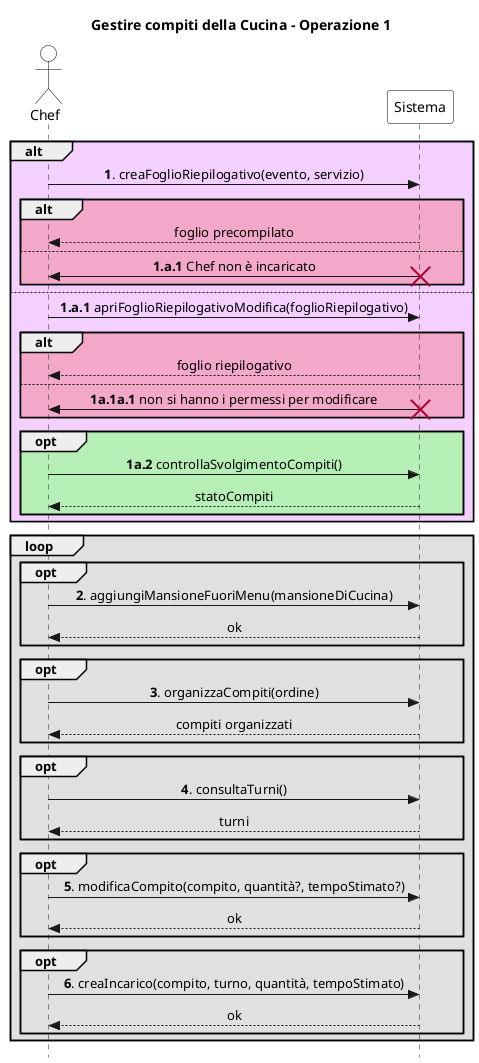 @startuml
skinparam Style strictuml
skinparam SequenceMessageAlign center

skinparam sequence {
    ActorBorderColor Black
    ActorBackgroundColor White
    ParticipantBorderColor Black
    ParticipantBackgroundColor White
}

actor Chef
participant Sistema

title Gestire compiti della Cucina - Operazione 1

alt #f3d0ff
    Chef -> Sistema: **1**. creaFoglioRiepilogativo(evento, servizio)
    alt #f3a7c9
        return foglio precompilato
    else
        Chef <- Sistema: **1.a.1** Chef non è incaricato
        destroy Sistema
    end
else
    Chef -> Sistema: **1.a.1** apriFoglioRiepilogativoModifica(foglioRiepilogativo)
    alt #f3a7c9
        return foglio riepilogativo
    else
        Chef <- Sistema: **1a.1a.1** non si hanno i permessi per modificare
        destroy Sistema
    end

    opt #b6efb6
        Chef -> Sistema: **1a.2** controllaSvolgimentoCompiti()
        return statoCompiti
    end
end

loop #e0e0e0
    opt #e0e0e0
        Chef -> Sistema: **2**. aggiungiMansioneFuoriMenu(mansioneDiCucina)
        return ok
    end

    opt #e0e0e0
        Chef -> Sistema: **3**. organizzaCompiti(ordine)
        return compiti organizzati
    end

    opt #e0e0e0
        Chef -> Sistema: **4**. consultaTurni()
        return turni
    end

    opt #e0e0e0
        Chef -> Sistema: **5**. modificaCompito(compito, quantità?, tempoStimato?)
        return ok
    end

    opt #e0e0e0
        Chef -> Sistema: **6**. creaIncarico(compito, turno, quantità, tempoStimato)
        return ok
    end

end


@enduml